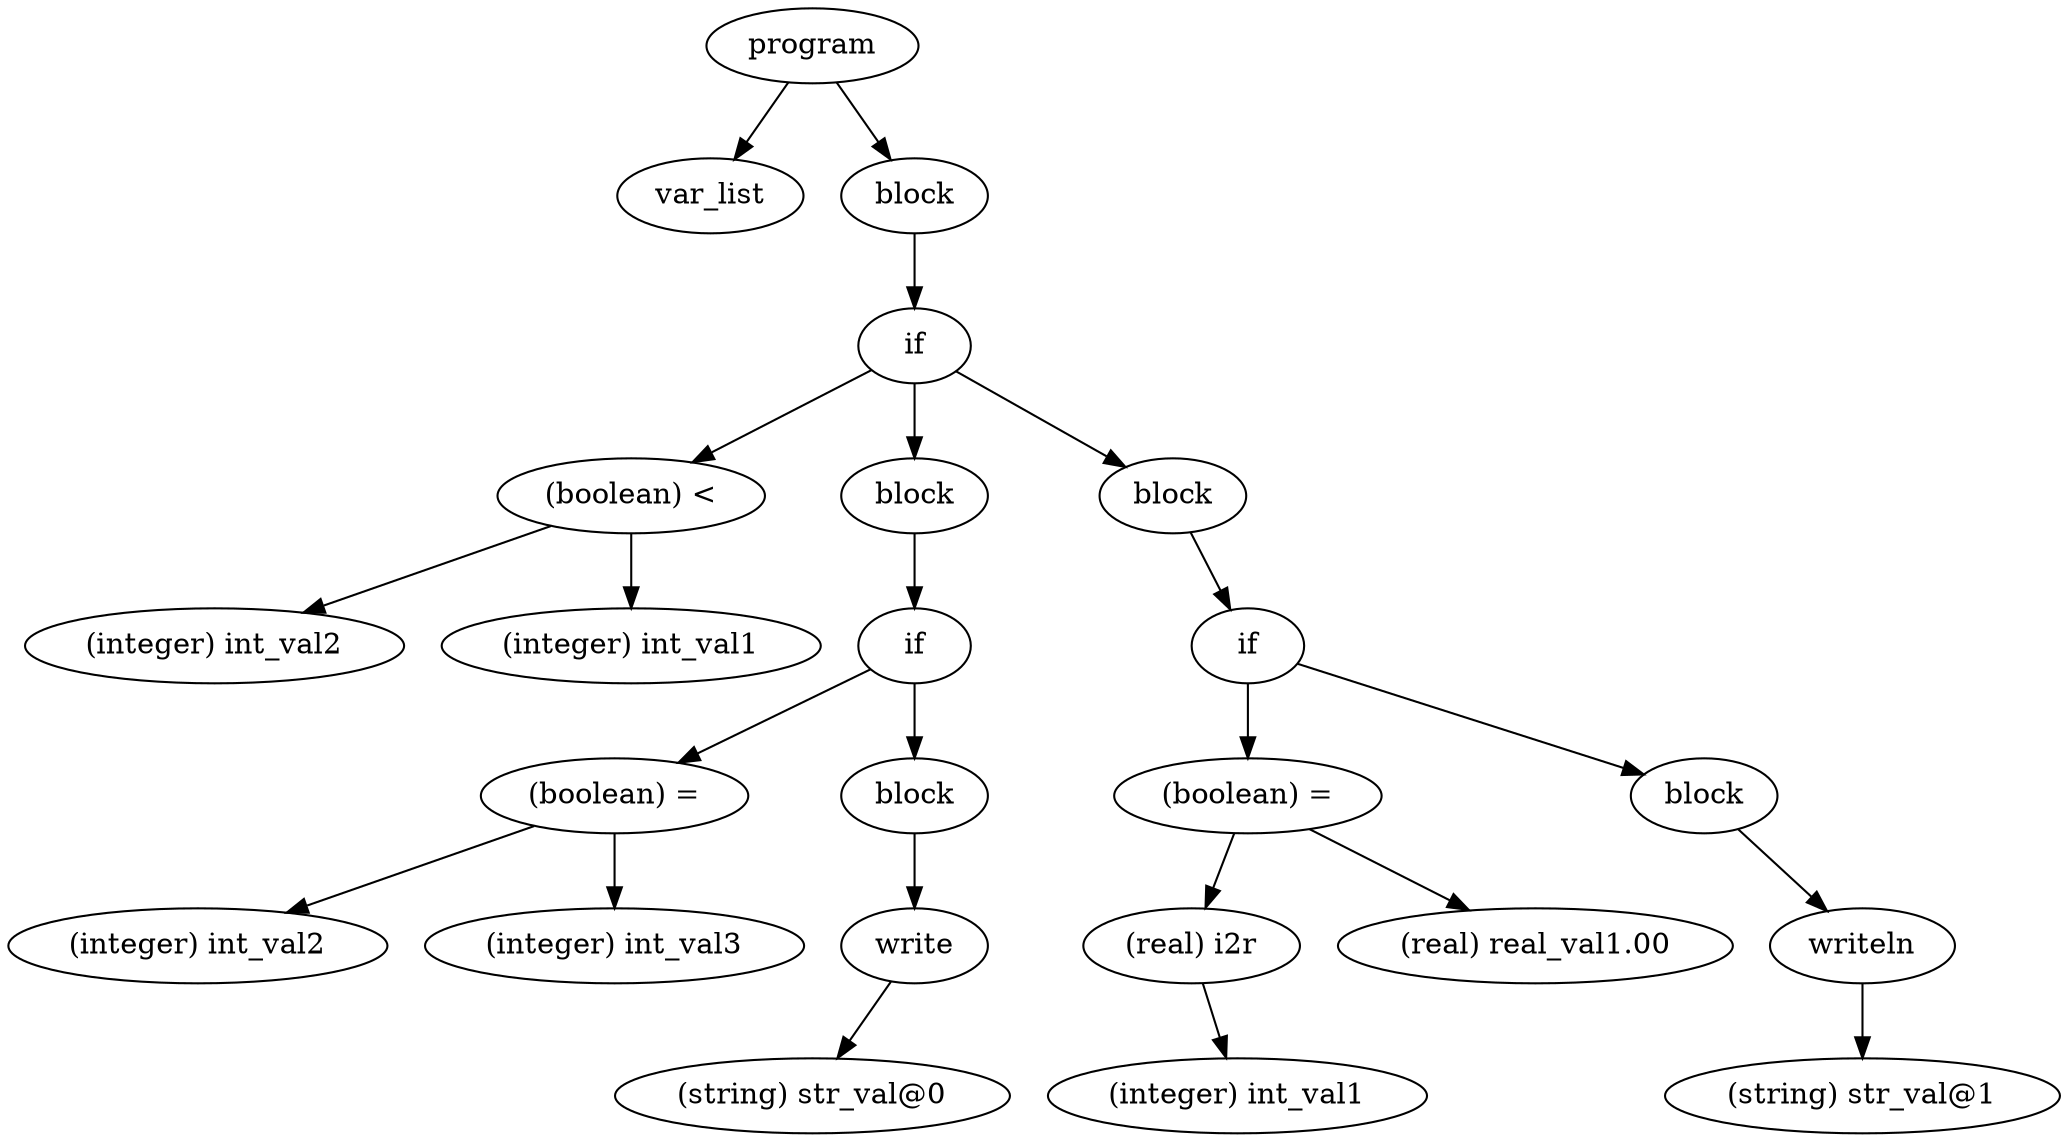 digraph {
graph [ordering="out"];
node0[label="program"];
node1[label="var_list"];
node0 -> node1;
node2[label="block"];
node3[label="if"];
node4[label="(boolean) <"];
node5[label="(integer) int_val2"];
node4 -> node5;
node6[label="(integer) int_val1"];
node4 -> node6;
node3 -> node4;
node7[label="block"];
node8[label="if"];
node9[label="(boolean) ="];
node10[label="(integer) int_val2"];
node9 -> node10;
node11[label="(integer) int_val3"];
node9 -> node11;
node8 -> node9;
node12[label="block"];
node13[label="write"];
node14[label="(string) str_val@0"];
node13 -> node14;
node12 -> node13;
node8 -> node12;
node7 -> node8;
node3 -> node7;
node15[label="block"];
node16[label="if"];
node17[label="(boolean) ="];
node18[label="(real) i2r"];
node19[label="(integer) int_val1"];
node18 -> node19;
node17 -> node18;
node20[label="(real) real_val1.00"];
node17 -> node20;
node16 -> node17;
node21[label="block"];
node22[label="writeln"];
node23[label="(string) str_val@1"];
node22 -> node23;
node21 -> node22;
node16 -> node21;
node15 -> node16;
node3 -> node15;
node2 -> node3;
node0 -> node2;
}
